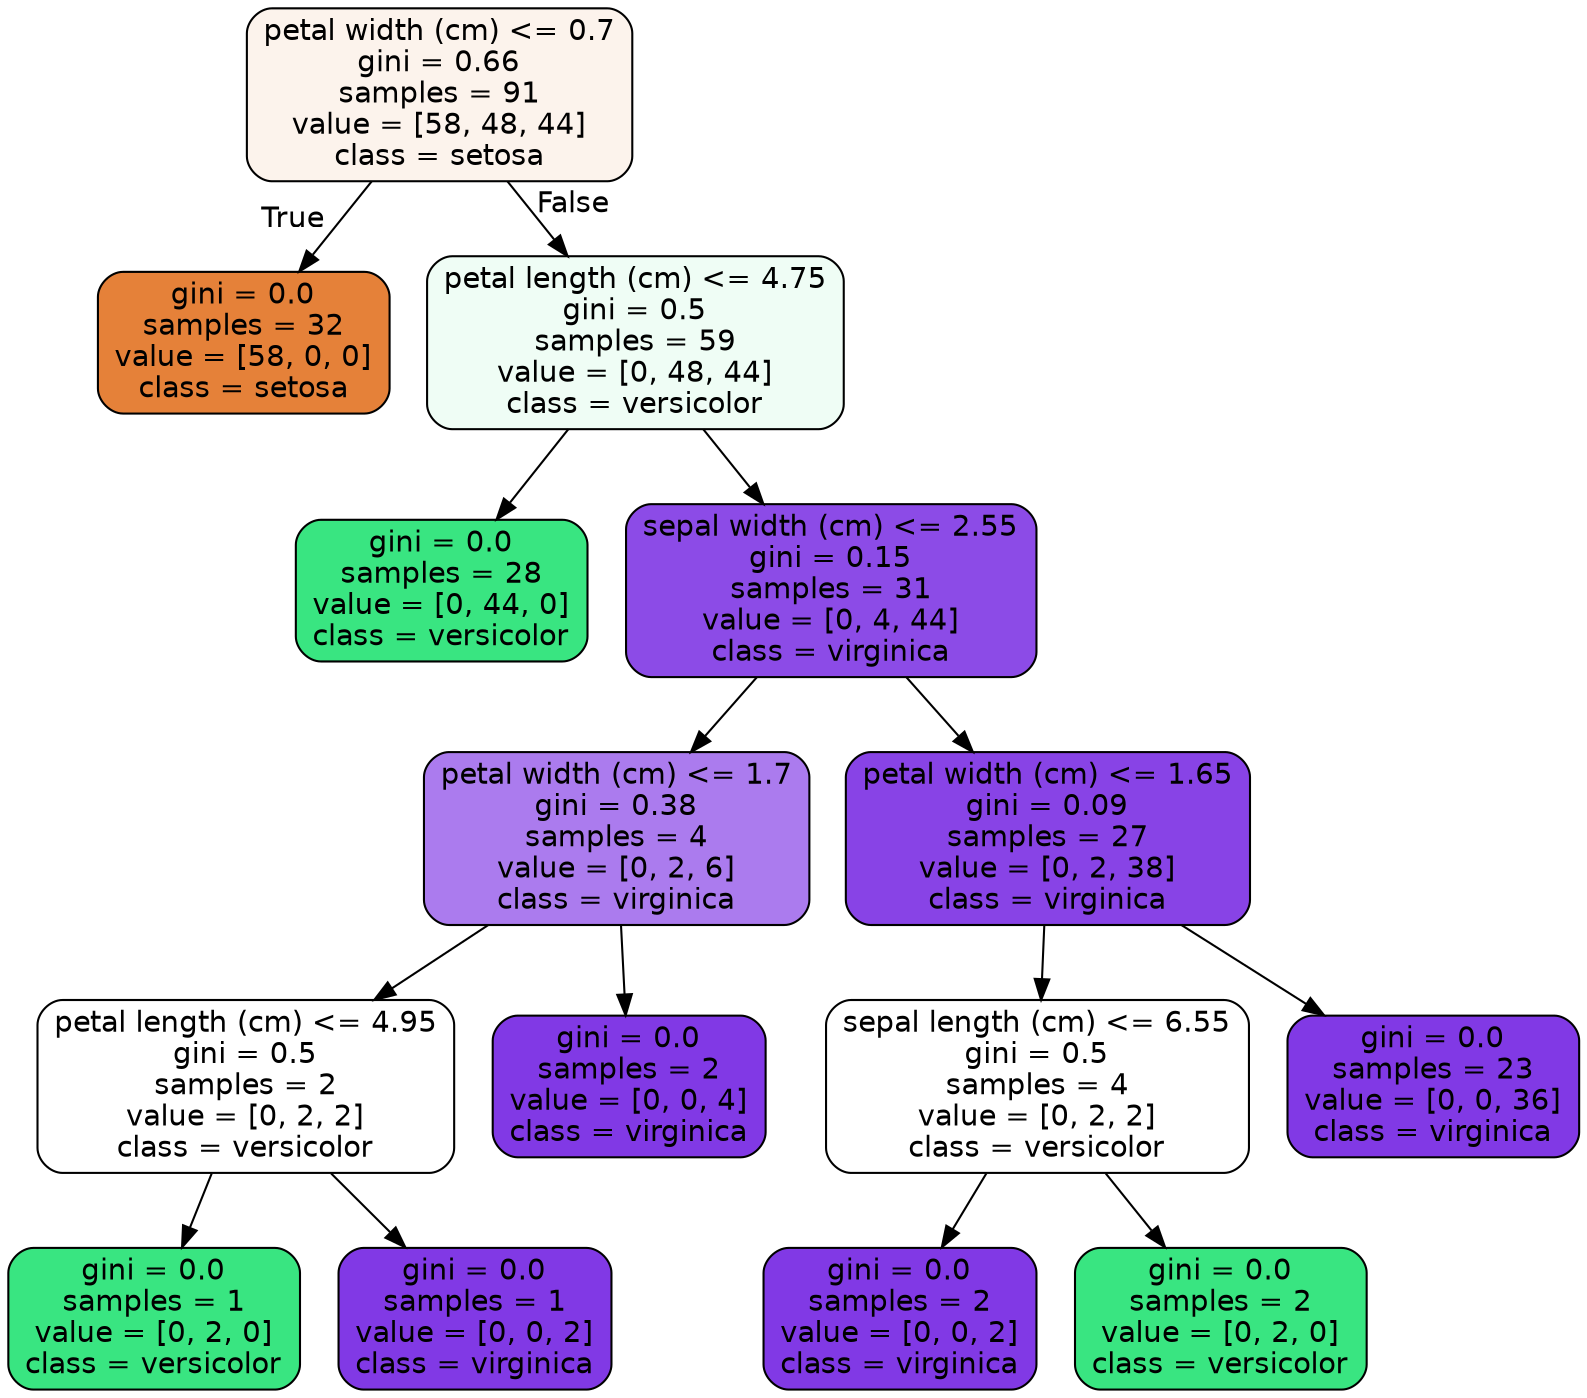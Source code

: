 digraph Tree {
node [shape=box, style="filled, rounded", color="black", fontname="helvetica"] ;
edge [fontname="helvetica"] ;
0 [label="petal width (cm) <= 0.7\ngini = 0.66\nsamples = 91\nvalue = [58, 48, 44]\nclass = setosa", fillcolor="#fcf3ec"] ;
1 [label="gini = 0.0\nsamples = 32\nvalue = [58, 0, 0]\nclass = setosa", fillcolor="#e58139"] ;
0 -> 1 [labeldistance=2.5, labelangle=45, headlabel="True"] ;
2 [label="petal length (cm) <= 4.75\ngini = 0.5\nsamples = 59\nvalue = [0, 48, 44]\nclass = versicolor", fillcolor="#effdf5"] ;
0 -> 2 [labeldistance=2.5, labelangle=-45, headlabel="False"] ;
3 [label="gini = 0.0\nsamples = 28\nvalue = [0, 44, 0]\nclass = versicolor", fillcolor="#39e581"] ;
2 -> 3 ;
4 [label="sepal width (cm) <= 2.55\ngini = 0.15\nsamples = 31\nvalue = [0, 4, 44]\nclass = virginica", fillcolor="#8c4be7"] ;
2 -> 4 ;
5 [label="petal width (cm) <= 1.7\ngini = 0.38\nsamples = 4\nvalue = [0, 2, 6]\nclass = virginica", fillcolor="#ab7bee"] ;
4 -> 5 ;
6 [label="petal length (cm) <= 4.95\ngini = 0.5\nsamples = 2\nvalue = [0, 2, 2]\nclass = versicolor", fillcolor="#ffffff"] ;
5 -> 6 ;
7 [label="gini = 0.0\nsamples = 1\nvalue = [0, 2, 0]\nclass = versicolor", fillcolor="#39e581"] ;
6 -> 7 ;
8 [label="gini = 0.0\nsamples = 1\nvalue = [0, 0, 2]\nclass = virginica", fillcolor="#8139e5"] ;
6 -> 8 ;
9 [label="gini = 0.0\nsamples = 2\nvalue = [0, 0, 4]\nclass = virginica", fillcolor="#8139e5"] ;
5 -> 9 ;
10 [label="petal width (cm) <= 1.65\ngini = 0.09\nsamples = 27\nvalue = [0, 2, 38]\nclass = virginica", fillcolor="#8843e6"] ;
4 -> 10 ;
11 [label="sepal length (cm) <= 6.55\ngini = 0.5\nsamples = 4\nvalue = [0, 2, 2]\nclass = versicolor", fillcolor="#ffffff"] ;
10 -> 11 ;
12 [label="gini = 0.0\nsamples = 2\nvalue = [0, 0, 2]\nclass = virginica", fillcolor="#8139e5"] ;
11 -> 12 ;
13 [label="gini = 0.0\nsamples = 2\nvalue = [0, 2, 0]\nclass = versicolor", fillcolor="#39e581"] ;
11 -> 13 ;
14 [label="gini = 0.0\nsamples = 23\nvalue = [0, 0, 36]\nclass = virginica", fillcolor="#8139e5"] ;
10 -> 14 ;
}